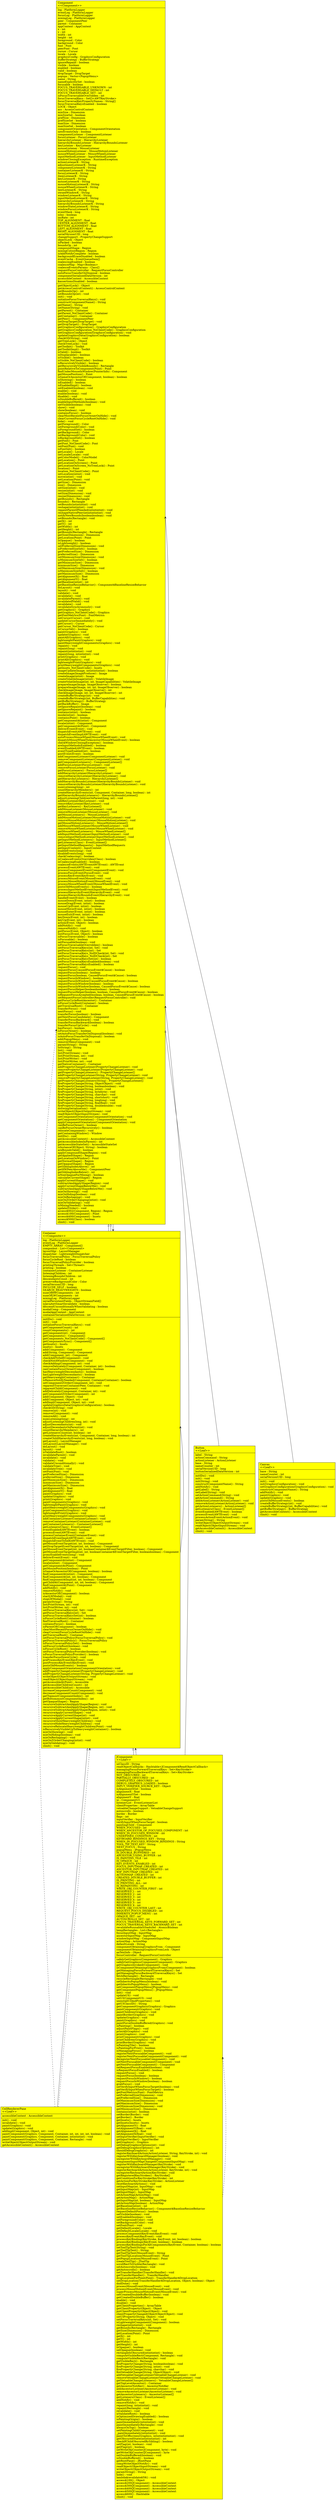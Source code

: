 digraph G {

fontname = "Bitstream Vera Sans"
fontsize = 8
rankdir=BT

node [shape = "record" color = "#000000" fillcolor = "#ffff00" style="filled"]
ClassTContainer [label = "{Container\l\<\<Composite\>\>\l|log : PlatformLogger\leventLog : PlatformLogger\lEMPTY_ARRAY : Component[]\lcomponent : List\<Component\>\llayoutMgr : LayoutManager\ldispatcher : LightweightDispatcher\lfocusTraversalPolicy : FocusTraversalPolicy\lfocusCycleRoot : boolean\lfocusTraversalPolicyProvider : boolean\lprintingThreads : Set\<Thread\>\lprinting : boolean\lcontainerListener : ContainerListener\llisteningChildren : int\llisteningBoundsChildren : int\ldescendantsCount : int\lpreserveBackgroundColor : Color\lserialVersionUID : long\lINCLUDE_SELF : boolean\lSEARCH_HEAVYWEIGHTS : boolean\lnumOfHWComponents : int\lnumOfLWComponents : int\lmixingLog : PlatformLogger\lserialPersistentFields : ObjectStreamField[]\lisJavaAwtSmartInvalidate : boolean\ldescendUnconditionallyWhenValidating : boolean\lmodalComp : Component\lmodalAppContext : AppContext\lcontainerSerializedDataVersion : int\l|initIDs() : void\linit() : void\linitializeFocusTraversalKeys() : void\lgetComponentCount() : int\lcountComponents() : int\lgetComponent(int) : Component\lgetComponents() : Component[]\lgetComponents_NoClientCode() : Component[]\lgetComponentsSync() : Component[]\lgetInsets() : Insets\linsets() : Insets\ladd(Component) : Component\ladd(String, Component) : Component\ladd(Component, int) : Component\lcheckAddToSelf(Component) : void\lcheckNotAWindow(Component) : void\lcheckAdding(Component, int) : void\lremoveDelicately(Component, Container, int) : boolean\lcanContainFocusOwner(Component) : boolean\lhasHeavyweightDescendants() : boolean\lhasLightweightDescendants() : boolean\lgetHeavyweightContainer() : Container\lisRemoveNotifyNeeded(Component, ContainerContainer) : boolean\lsetComponentZOrder(Component, int) : void\lreparentTraverse(ContainerPeer, Container) : void\lreparentChild(Component) : void\laddDelicately(Component, Container, int) : void\lgetComponentZOrder(Component) : int\ladd(Component, Object) : void\ladd(Component, Object, int) : void\laddImpl(Component, Object, int) : void\lupdateGraphicsData(GraphicsConfiguration) : boolean\lcheckGD(String) : void\lremove(int) : void\lremove(Component) : void\lremoveAll() : void\lnumListening(long) : int\ladjustListeningChildren(long, int) : void\ladjustDescendants(int) : void\ladjustDecendantsOnParent(int) : void\lcountHierarchyMembers() : int\lgetListenersCount(int, boolean) : int\lcreateHierarchyEvents(int, Component, Container, long, boolean) : int\lcreateChildHierarchyEvents(int, long, boolean) : void\lgetLayout() : LayoutManager\lsetLayout(LayoutManager) : void\ldoLayout() : void\llayout() : void\lisValidateRoot() : boolean\linvalidateParent() : void\linvalidate() : void\lvalidate() : void\lvalidateUnconditionally() : void\lvalidateTree() : void\linvalidateTree() : void\lsetFont(Font) : void\lgetPreferredSize() : Dimension\lpreferredSize() : Dimension\lgetMinimumSize() : Dimension\lminimumSize() : Dimension\lgetMaximumSize() : Dimension\lgetAlignmentX() : float\lgetAlignmentY() : float\lpaint(Graphics) : void\lupdate(Graphics) : void\lprint(Graphics) : void\lpaintComponents(Graphics) : void\llightweightPaint(Graphics) : void\lpaintHeavyweightComponents(Graphics) : void\lprintComponents(Graphics) : void\llightweightPrint(Graphics) : void\lprintHeavyweightComponents(Graphics) : void\laddContainerListener(ContainerListener) : void\lremoveContainerListener(ContainerListener) : void\lgetContainerListeners() : ContainerListener[]\lgetListeners(Class) : EventListener[]\leventEnabled(AWTEvent) : boolean\lprocessEvent(AWTEvent) : void\lprocessContainerEvent(ContainerEvent) : void\ldispatchEventImpl(AWTEvent) : void\ldispatchEventToSelf(AWTEvent) : void\lgetMouseEventTarget(int, int, boolean) : Component\lgetDropTargetEventTarget(int, int, boolean) : Component\lgetMouseEventTarget(int, int, booleanContainer$EventTargetFilter, boolean) : Component\lgetMouseEventTargetImpl(int, int, booleanContainer$EventTargetFilter, booleanboolean) : Component\lproxyEnableEvents(long) : void\ldeliverEvent(Event) : void\lgetComponentAt(intint) : Component\llocate(intint) : Component\lgetComponentAt(Point) : Component\lgetMousePosition(boolean) : Point\lisSameOrAncestorOf(Component, boolean) : boolean\lfindComponentAt(intint) : Component\lfindComponentAt(int, int, boolean) : Component\lfindComponentAtImpl(int, int, boolean) : Component\lgetChildAt(Component, int, int, boolean) : Component\lfindComponentAt(Point) : Component\laddNotify() : void\lremoveNotify() : void\lisAncestorOf(Component) : boolean\lstartLWModal() : void\lstopLWModal() : void\lparamString() : String\llist(PrintStream, int) : void\llist(PrintWriter, int) : void\lsetFocusTraversalKeys(int, Set) : void\lgetFocusTraversalKeys(int) : Set\lareFocusTraversalKeysSet(int) : boolean\lisFocusCycleRoot(Container) : boolean\lfindTraversalRoot() : Container\lcontainsFocus() : boolean\lisParentOf(Component) : boolean\lclearMostRecentFocusOwnerOnHide() : void\lclearCurrentFocusCycleRootOnHide() : void\lgetTraversalRoot() : Container\lsetFocusTraversalPolicy(FocusTraversalPolicy) : void\lgetFocusTraversalPolicy() : FocusTraversalPolicy\lisFocusTraversalPolicySet() : boolean\lsetFocusCycleRoot(boolean) : void\lisFocusCycleRoot() : boolean\lsetFocusTraversalPolicyProvider(boolean) : void\lisFocusTraversalPolicyProvider() : boolean\ltransferFocusDownCycle() : void\lpreProcessKeyEvent(KeyEvent) : void\lpostProcessKeyEvent(KeyEvent) : void\lpostsOldMouseEvents() : boolean\lapplyComponentOrientation(ComponentOrientation) : void\laddPropertyChangeListener(PropertyChangeListener) : void\laddPropertyChangeListener(String, PropertyChangeListener) : void\lwriteObject(ObjectOutputStream) : void\lreadObject(ObjectInputStream) : void\lgetAccessibleAt(Point) : Accessible\lgetAccessibleChildrenCount() : int\lgetAccessibleChild(int) : Accessible\lincreaseComponentCount(Component) : void\ldecreaseComponentCount(Component) : void\lgetTopmostComponentIndex() : int\lgetBottommostComponentIndex() : int\lgetOpaqueShape() : Region\lrecursiveSubtractAndApplyShape(Region) : void\lrecursiveSubtractAndApplyShape(Region, int) : void\lrecursiveSubtractAndApplyShape(Region, intint) : void\lrecursiveApplyCurrentShape() : void\lrecursiveApplyCurrentShape(int) : void\lrecursiveApplyCurrentShape(intint) : void\lrecursiveShowHeavyweightChildren() : void\lrecursiveHideHeavyweightChildren() : void\lrecursiveRelocateHeavyweightChildren(Point) : void\lisRecursivelyVisibleUpToHeavyweightContainer() : boolean\lmixOnShowing() : void\lmixOnHiding(boolean) : void\lmixOnReshaping() : void\lmixOnZOrderChanging(intint) : void\lmixOnValidating() : void\lclinit() : void\l}"]
node [shape = "record" color = "#000000" fillcolor = "#ffff00" style="filled"]
ClassTComponent [label = "{Component\l\<\<Component\>\>\l|log : PlatformLogger\leventLog : PlatformLogger\lfocusLog : PlatformLogger\lmixingLog : PlatformLogger\lpeer : ComponentPeer\lparent : Container\lappContext : AppContext\lx : int\ly : int\lwidth : int\lheight : int\lforeground : Color\lbackground : Color\lfont : Font\lpeerFont : Font\lcursor : Cursor\llocale : Locale\lgraphicsConfig : GraphicsConfiguration\lbufferStrategy : BufferStrategy\lignoreRepaint : boolean\lvisible : boolean\lenabled : boolean\lvalid : boolean\ldropTarget : DropTarget\lpopups : Vector\<PopupMenu\>\lname : String\lnameExplicitlySet : boolean\lfocusable : boolean\lFOCUS_TRAVERSABLE_UNKNOWN : int\lFOCUS_TRAVERSABLE_DEFAULT : int\lFOCUS_TRAVERSABLE_SET : int\lisFocusTraversableOverridden : int\lfocusTraversalKeys : Set[]\<AWTKeyStroke\>\lfocusTraversalKeyPropertyNames : String[]\lfocusTraversalKeysEnabled : boolean\lLOCK : Object\lacc : AccessControlContext\lminSize : Dimension\lminSizeSet : boolean\lprefSize : Dimension\lprefSizeSet : boolean\lmaxSize : Dimension\lmaxSizeSet : boolean\lcomponentOrientation : ComponentOrientation\lnewEventsOnly : boolean\lcomponentListener : ComponentListener\lfocusListener : FocusListener\lhierarchyListener : HierarchyListener\lhierarchyBoundsListener : HierarchyBoundsListener\lkeyListener : KeyListener\lmouseListener : MouseListener\lmouseMotionListener : MouseMotionListener\lmouseWheelListener : MouseWheelListener\linputMethodListener : InputMethodListener\lwindowClosingException : RuntimeException\lactionListenerK : String\ladjustmentListenerK : String\lcomponentListenerK : String\lcontainerListenerK : String\lfocusListenerK : String\litemListenerK : String\lkeyListenerK : String\lmouseListenerK : String\lmouseMotionListenerK : String\lmouseWheelListenerK : String\ltextListenerK : String\lownedWindowK : String\lwindowListenerK : String\linputMethodListenerK : String\lhierarchyListenerK : String\lhierarchyBoundsListenerK : String\lwindowStateListenerK : String\lwindowFocusListenerK : String\leventMask : long\lisInc : boolean\lincRate : int\lTOP_ALIGNMENT : float\lCENTER_ALIGNMENT : float\lBOTTOM_ALIGNMENT : float\lLEFT_ALIGNMENT : float\lRIGHT_ALIGNMENT : float\lserialVersionUID : long\lchangeSupport : PropertyChangeSupport\lobjectLock : Object\lisPacked : boolean\lboundsOp : int\lcompoundShape : Region\lmixingCutoutRegion : Region\lisAddNotifyComplete : boolean\lbackgroundEraseDisabled : boolean\leventCache : EventQueueItem[]\lcoalescingEnabled : boolean\lcoalesceMap : Map\<Boolean\>\lcoalesceEventsParams : Class[]\lrequestFocusController : RequestFocusController\lautoFocusTransferOnDisposal : boolean\lcomponentSerializedDataVersion : int\laccessibleContext : AccessibleContext\l$assertionsDisabled : boolean\l|getObjectLock() : Object\lgetAccessControlContext() : AccessControlContext\lgetBoundsOp() : int\lsetBoundsOp(int) : void\linit() : void\linitializeFocusTraversalKeys() : void\lconstructComponentName() : String\lgetName() : String\lsetName(String) : void\lgetParent() : Container\lgetParent_NoClientCode() : Container\lgetContainer() : Container\lgetPeer() : ComponentPeer\lsetDropTarget(DropTarget) : void\lgetDropTarget() : DropTarget\lgetGraphicsConfiguration() : GraphicsConfiguration\lgetGraphicsConfiguration_NoClientCode() : GraphicsConfiguration\lsetGraphicsConfiguration(GraphicsConfiguration) : void\lupdateGraphicsData(GraphicsConfiguration) : boolean\lcheckGD(String) : void\lgetTreeLock() : Object\lcheckTreeLock() : void\lgetToolkit() : Toolkit\lgetToolkitImpl() : Toolkit\lisValid() : boolean\lisDisplayable() : boolean\lisVisible() : boolean\lisVisible_NoClientCode() : boolean\lisRecursivelyVisible() : boolean\lgetRecursivelyVisibleBounds() : Rectangle\lpointRelativeToComponent(Point) : Point\lfindUnderMouseInWindow(PointerInfo) : Component\lgetMousePosition() : Point\lisSameOrAncestorOf(Component, boolean) : boolean\lisShowing() : boolean\lisEnabled() : boolean\lisEnabledImpl() : boolean\lsetEnabled(boolean) : void\lenable() : void\lenable(boolean) : void\ldisable() : void\lisDoubleBuffered() : boolean\lenableInputMethods(boolean) : void\lsetVisible(boolean) : void\lshow() : void\lshow(boolean) : void\lcontainsFocus() : boolean\lclearMostRecentFocusOwnerOnHide() : void\lclearCurrentFocusCycleRootOnHide() : void\lhide() : void\lgetForeground() : Color\lsetForeground(Color) : void\lisForegroundSet() : boolean\lgetBackground() : Color\lsetBackground(Color) : void\lisBackgroundSet() : boolean\lgetFont() : Font\lgetFont_NoClientCode() : Font\lsetFont(Font) : void\lisFontSet() : boolean\lgetLocale() : Locale\lsetLocale(Locale) : void\lgetColorModel() : ColorModel\lgetLocation() : Point\lgetLocationOnScreen() : Point\lgetLocationOnScreen_NoTreeLock() : Point\llocation() : Point\llocation_NoClientCode() : Point\lsetLocation(intint) : void\lmove(intint) : void\lsetLocation(Point) : void\lgetSize() : Dimension\lsize() : Dimension\lsetSize(intint) : void\lresize(intint) : void\lsetSize(Dimension) : void\lresize(Dimension) : void\lgetBounds() : Rectangle\lbounds() : Rectangle\lsetBounds(intintintint) : void\lreshape(intintintint) : void\lrepaintParentIfNeeded(intintintint) : void\lreshapeNativePeer(intintintintint) : void\lnotifyNewBounds(booleanboolean) : void\lsetBounds(Rectangle) : void\lgetX() : int\lgetY() : int\lgetWidth() : int\lgetHeight() : int\lgetBounds(Rectangle) : Rectangle\lgetSize(Dimension) : Dimension\lgetLocation(Point) : Point\lisOpaque() : boolean\lisLightweight() : boolean\lsetPreferredSize(Dimension) : void\lisPreferredSizeSet() : boolean\lgetPreferredSize() : Dimension\lpreferredSize() : Dimension\lsetMinimumSize(Dimension) : void\lisMinimumSizeSet() : boolean\lgetMinimumSize() : Dimension\lminimumSize() : Dimension\lsetMaximumSize(Dimension) : void\lisMaximumSizeSet() : boolean\lgetMaximumSize() : Dimension\lgetAlignmentX() : float\lgetAlignmentY() : float\lgetBaseline(intint) : int\lgetBaselineResizeBehavior() : Component$BaselineResizeBehavior\ldoLayout() : void\llayout() : void\lvalidate() : void\linvalidate() : void\linvalidateParent() : void\linvalidateIfValid() : void\lrevalidate() : void\lrevalidateSynchronously() : void\lgetGraphics() : Graphics\lgetGraphics_NoClientCode() : Graphics\lgetFontMetrics(Font) : FontMetrics\lsetCursor(Cursor) : void\lupdateCursorImmediately() : void\lgetCursor() : Cursor\lgetCursor_NoClientCode() : Cursor\lisCursorSet() : boolean\lpaint(Graphics) : void\lupdate(Graphics) : void\lpaintAll(Graphics) : void\llightweightPaint(Graphics) : void\lpaintHeavyweightComponents(Graphics) : void\lrepaint() : void\lrepaint(long) : void\lrepaint(intintintint) : void\lrepaint(long, intintintint) : void\lprint(Graphics) : void\lprintAll(Graphics) : void\llightweightPrint(Graphics) : void\lprintHeavyweightComponents(Graphics) : void\lgetInsets_NoClientCode() : Insets\limageUpdate(Image, intintintintint) : boolean\lcreateImage(ImageProducer) : Image\lcreateImage(intint) : Image\lcreateVolatileImage(intint) : VolatileImage\lcreateVolatileImage(int, int, ImageCapabilities) : VolatileImage\lprepareImage(Image, ImageObserver) : boolean\lprepareImage(Image, int, int, ImageObserver) : boolean\lcheckImage(Image, ImageObserver) : int\lcheckImage(Image, int, int, ImageObserver) : int\lcreateBufferStrategy(int) : void\lcreateBufferStrategy(int, BufferCapabilities) : void\lgetBufferStrategy() : BufferStrategy\lgetBackBuffer() : Image\lsetIgnoreRepaint(boolean) : void\lgetIgnoreRepaint() : boolean\lcontains(intint) : boolean\linside(intint) : boolean\lcontains(Point) : boolean\lgetComponentAt(intint) : Component\llocate(intint) : Component\lgetComponentAt(Point) : Component\ldeliverEvent(Event) : void\ldispatchEvent(AWTEvent) : void\ldispatchEventImpl(AWTEvent) : void\lautoProcessMouseWheel(MouseWheelEvent) : void\ldispatchMouseWheelToAncestor(MouseWheelEvent) : boolean\lcheckWindowClosingException() : boolean\lareInputMethodsEnabled() : boolean\leventEnabled(AWTEvent) : boolean\leventTypeEnabled(int) : boolean\lpostEvent(Event) : boolean\laddComponentListener(ComponentListener) : void\lremoveComponentListener(ComponentListener) : void\lgetComponentListeners() : ComponentListener[]\laddFocusListener(FocusListener) : void\lremoveFocusListener(FocusListener) : void\lgetFocusListeners() : FocusListener[]\laddHierarchyListener(HierarchyListener) : void\lremoveHierarchyListener(HierarchyListener) : void\lgetHierarchyListeners() : HierarchyListener[]\laddHierarchyBoundsListener(HierarchyBoundsListener) : void\lremoveHierarchyBoundsListener(HierarchyBoundsListener) : void\lnumListening(long) : int\lcountHierarchyMembers() : int\lcreateHierarchyEvents(int, Component, Container, long, boolean) : int\lgetHierarchyBoundsListeners() : HierarchyBoundsListener[]\ladjustListeningChildrenOnParent(long, int) : void\laddKeyListener(KeyListener) : void\lremoveKeyListener(KeyListener) : void\lgetKeyListeners() : KeyListener[]\laddMouseListener(MouseListener) : void\lremoveMouseListener(MouseListener) : void\lgetMouseListeners() : MouseListener[]\laddMouseMotionListener(MouseMotionListener) : void\lremoveMouseMotionListener(MouseMotionListener) : void\lgetMouseMotionListeners() : MouseMotionListener[]\laddMouseWheelListener(MouseWheelListener) : void\lremoveMouseWheelListener(MouseWheelListener) : void\lgetMouseWheelListeners() : MouseWheelListener[]\laddInputMethodListener(InputMethodListener) : void\lremoveInputMethodListener(InputMethodListener) : void\lgetInputMethodListeners() : InputMethodListener[]\lgetListeners(Class) : EventListener[]\lgetInputMethodRequests() : InputMethodRequests\lgetInputContext() : InputContext\lenableEvents(long) : void\ldisableEvents(long) : void\lcheckCoalescing() : boolean\lisCoalesceEventsOverriden(Class) : boolean\lisCoalescingEnabled() : boolean\lcoalesceEvents(AWTEventAWTEvent) : AWTEvent\lprocessEvent(AWTEvent) : void\lprocessComponentEvent(ComponentEvent) : void\lprocessFocusEvent(FocusEvent) : void\lprocessKeyEvent(KeyEvent) : void\lprocessMouseEvent(MouseEvent) : void\lprocessMouseMotionEvent(MouseEvent) : void\lprocessMouseWheelEvent(MouseWheelEvent) : void\lpostsOldMouseEvents() : boolean\lprocessInputMethodEvent(InputMethodEvent) : void\lprocessHierarchyEvent(HierarchyEvent) : void\lprocessHierarchyBoundsEvent(HierarchyEvent) : void\lhandleEvent(Event) : boolean\lmouseDown(Event, intint) : boolean\lmouseDrag(Event, intint) : boolean\lmouseUp(Event, intint) : boolean\lmouseMove(Event, intint) : boolean\lmouseEnter(Event, intint) : boolean\lmouseExit(Event, intint) : boolean\lkeyDown(Event, int) : boolean\lkeyUp(Event, int) : boolean\laction(Event, Object) : boolean\laddNotify() : void\lremoveNotify() : void\lgotFocus(Event, Object) : boolean\llostFocus(Event, Object) : boolean\lisFocusTraversable() : boolean\lisFocusable() : boolean\lsetFocusable(boolean) : void\lisFocusTraversableOverridden() : boolean\lsetFocusTraversalKeys(int, Set) : void\lgetFocusTraversalKeys(int) : Set\lsetFocusTraversalKeys_NoIDCheck(int, Set) : void\lgetFocusTraversalKeys_NoIDCheck(int) : Set\lareFocusTraversalKeysSet(int) : boolean\lsetFocusTraversalKeysEnabled(boolean) : void\lgetFocusTraversalKeysEnabled() : boolean\lrequestFocus() : void\lrequestFocus(CausedFocusEvent$Cause) : boolean\lrequestFocus(boolean) : boolean\lrequestFocus(boolean, CausedFocusEvent$Cause) : boolean\lrequestFocusInWindow() : boolean\lrequestFocusInWindow(CausedFocusEvent$Cause) : boolean\lrequestFocusInWindow(boolean) : boolean\lrequestFocusInWindow(boolean, CausedFocusEvent$Cause) : boolean\lrequestFocusHelper(booleanboolean) : boolean\lrequestFocusHelper(boolean, boolean, CausedFocusEvent$Cause) : boolean\lisRequestFocusAccepted(boolean, boolean, CausedFocusEvent$Cause) : boolean\lsetRequestFocusController(RequestFocusController) : void\lgetFocusCycleRootAncestor() : Container\lisFocusCycleRoot(Container) : boolean\lgetTraversalRoot() : Container\ltransferFocus() : void\lnextFocus() : void\ltransferFocus(boolean) : boolean\lgetNextFocusCandidate() : Component\ltransferFocusBackward() : void\ltransferFocusBackward(boolean) : boolean\ltransferFocusUpCycle() : void\lhasFocus() : boolean\lisFocusOwner() : boolean\lsetAutoFocusTransferOnDisposal(boolean) : void\lisAutoFocusTransferOnDisposal() : boolean\ladd(PopupMenu) : void\lremove(MenuComponent) : void\lparamString() : String\ltoString() : String\llist() : void\llist(PrintStream) : void\llist(PrintStream, int) : void\llist(PrintWriter) : void\llist(PrintWriter, int) : void\lgetNativeContainer() : Container\laddPropertyChangeListener(PropertyChangeListener) : void\lremovePropertyChangeListener(PropertyChangeListener) : void\lgetPropertyChangeListeners() : PropertyChangeListener[]\laddPropertyChangeListener(String, PropertyChangeListener) : void\lremovePropertyChangeListener(String, PropertyChangeListener) : void\lgetPropertyChangeListeners(String) : PropertyChangeListener[]\lfirePropertyChange(String, ObjectObject) : void\lfirePropertyChange(String, booleanboolean) : void\lfirePropertyChange(String, intint) : void\lfirePropertyChange(String, bytebyte) : void\lfirePropertyChange(String, charchar) : void\lfirePropertyChange(String, shortshort) : void\lfirePropertyChange(String, longlong) : void\lfirePropertyChange(String, floatfloat) : void\lfirePropertyChange(String, doubledouble) : void\ldoSwingSerialization() : void\lwriteObject(ObjectOutputStream) : void\lreadObject(ObjectInputStream) : void\lsetComponentOrientation(ComponentOrientation) : void\lgetComponentOrientation() : ComponentOrientation\lapplyComponentOrientation(ComponentOrientation) : void\lcanBeFocusOwner() : boolean\lcanBeFocusOwnerRecursively() : boolean\lrelocateComponent() : void\lgetContainingWindow() : Window\linitIDs() : void\lgetAccessibleContext() : AccessibleContext\lgetAccessibleIndexInParent() : int\lgetAccessibleStateSet() : AccessibleStateSet\lisInstanceOf(Object, String) : boolean\lareBoundsValid() : boolean\lapplyCompoundShape(Region) : void\lgetAppliedShape() : Region\lgetLocationOnWindow() : Point\lgetNormalShape() : Region\lgetOpaqueShape() : Region\lgetSiblingIndexAbove() : int\lgetHWPeerAboveMe() : ComponentPeer\lgetSiblingIndexBelow() : int\lisNonOpaqueForMixing() : boolean\lcalculateCurrentShape() : Region\lapplyCurrentShape() : void\lsubtractAndApplyShape(Region) : void\lapplyCurrentShapeBelowMe() : void\lsubtractAndApplyShapeBelowMe() : void\lmixOnShowing() : void\lmixOnHiding(boolean) : void\lmixOnReshaping() : void\lmixOnZOrderChanging(intint) : void\lmixOnValidating() : void\lisMixingNeeded() : boolean\lupdateZOrder() : void\laccess$002(Component, Region) : Region\laccess$100(Component) : Point\laccess$400(Component) : Insets\laccess$500(Class) : boolean\lclinit() : void\l}"]
node [shape = "record" color = "#000000" fillcolor = "#ffff00" style="filled"]
ClassTCellRendererPane [label = "{CellRendererPane\l\<\<Leaf\>\>\l|accessibleContext : AccessibleContext\l|init() : void\linvalidate() : void\lpaint(Graphics) : void\lupdate(Graphics) : void\laddImpl(Component, Object, int) : void\lpaintComponent(Graphics, Component, Container, int, int, int, int, boolean) : void\lpaintComponent(Graphics, Component, Container, intintintint) : void\lpaintComponent(Graphics, Component, Container, Rectangle) : void\lwriteObject(ObjectOutputStream) : void\lgetAccessibleContext() : AccessibleContext\l}"]
node [shape = "record" color = "#000000" fillcolor = "#ffff00" style="filled"]
ClassTJComponent [label = "{JComponent\l\<\<Leaf\>\>\l|uiClassID : String\lreadObjectCallbacks : Hashtable\<JComponent$ReadObjectCallback\>\lmanagingFocusForwardTraversalKeys : Set\<KeyStroke\>\lmanagingFocusBackwardTraversalKeys : Set\<KeyStroke\>\lNOT_OBSCURED : int\lPARTIALLY_OBSCURED : int\lCOMPLETELY_OBSCURED : int\lDEBUG_GRAPHICS_LOADED : boolean\lINPUT_VERIFIER_SOURCE_KEY : Object\lisAlignmentXSet : boolean\lalignmentX : float\lisAlignmentYSet : boolean\lalignmentY : float\lui : ComponentUI\llistenerList : EventListenerList\lclientProperties : ArrayTable\lvetoableChangeSupport : VetoableChangeSupport\lautoscrolls : boolean\lborder : Border\lflags : int\linputVerifier : InputVerifier\lverifyInputWhenFocusTarget : boolean\lpaintingChild : Component\lWHEN_FOCUSED : int\lWHEN_ANCESTOR_OF_FOCUSED_COMPONENT : int\lWHEN_IN_FOCUSED_WINDOW : int\lUNDEFINED_CONDITION : int\lKEYBOARD_BINDINGS_KEY : String\lWHEN_IN_FOCUSED_WINDOW_BINDINGS : String\lTOOL_TIP_TEXT_KEY : String\lNEXT_FOCUS : String\lpopupMenu : JPopupMenu\lIS_DOUBLE_BUFFERED : int\lANCESTOR_USING_BUFFER : int\lIS_PAINTING_TILE : int\lIS_OPAQUE : int\lKEY_EVENTS_ENABLED : int\lFOCUS_INPUTMAP_CREATED : int\lANCESTOR_INPUTMAP_CREATED : int\lWIF_INPUTMAP_CREATED : int\lACTIONMAP_CREATED : int\lCREATED_DOUBLE_BUFFER : int\lIS_PRINTING : int\lIS_PRINTING_ALL : int\lIS_REPAINTING : int\lWRITE_OBJ_COUNTER_FIRST : int\lRESERVED_1 : int\lRESERVED_2 : int\lRESERVED_3 : int\lRESERVED_4 : int\lRESERVED_5 : int\lRESERVED_6 : int\lWRITE_OBJ_COUNTER_LAST : int\lREQUEST_FOCUS_DISABLED : int\lINHERITS_POPUP_MENU : int\lOPAQUE_SET : int\lAUTOSCROLLS_SET : int\lFOCUS_TRAVERSAL_KEYS_FORWARD_SET : int\lFOCUS_TRAVERSAL_KEYS_BACKWARD_SET : int\lrevalidateRunnableScheduled : AtomicBoolean\ltempRectangles : List\<Rectangle\>\lfocusInputMap : InputMap\lancestorInputMap : InputMap\lwindowInputMap : ComponentInputMap\lactionMap : ActionMap\ldefaultLocale : String\lcomponentObtainingGraphicsFrom : Component\lcomponentObtainingGraphicsFromLock : Object\laaTextInfo : Object\lfocusController : RequestFocusController\l|safelyGetGraphics(Component) : Graphics\lsafelyGetGraphics(ComponentComponent) : Graphics\lgetGraphicsInvoked(Component) : void\lisComponentObtainingGraphicsFrom(Component) : boolean\lgetManagingFocusForwardTraversalKeys() : Set\lgetManagingFocusBackwardTraversalKeys() : Set\lfetchRectangle() : Rectangle\lrecycleRectangle(Rectangle) : void\lsetInheritsPopupMenu(boolean) : void\lgetInheritsPopupMenu() : boolean\lsetComponentPopupMenu(JPopupMenu) : void\lgetComponentPopupMenu() : JPopupMenu\linit() : void\lupdateUI() : void\lsetUI(ComponentUI) : void\luninstallUIAndProperties() : void\lgetUIClassID() : String\lgetComponentGraphics(Graphics) : Graphics\lpaintComponent(Graphics) : void\lpaintChildren(Graphics) : void\lpaintBorder(Graphics) : void\lupdate(Graphics) : void\lpaint(Graphics) : void\lpaintForceDoubleBuffered(Graphics) : void\lisPainting() : boolean\ladjustPaintFlags() : void\lprintAll(Graphics) : void\lprint(Graphics) : void\lprintComponent(Graphics) : void\lprintChildren(Graphics) : void\lprintBorder(Graphics) : void\lisPaintingTile() : boolean\lisPaintingForPrint() : boolean\lisManagingFocus() : boolean\lregisterNextFocusableComponent() : void\lregisterNextFocusableComponent(Component) : void\lderegisterNextFocusableComponent() : void\lsetNextFocusableComponent(Component) : void\lgetNextFocusableComponent() : Component\lsetRequestFocusEnabled(boolean) : void\lisRequestFocusEnabled() : boolean\lrequestFocus() : void\lrequestFocus(boolean) : boolean\lrequestFocusInWindow() : boolean\lrequestFocusInWindow(boolean) : boolean\lgrabFocus() : void\lsetVerifyInputWhenFocusTarget(boolean) : void\lgetVerifyInputWhenFocusTarget() : boolean\lgetFontMetrics(Font) : FontMetrics\lsetPreferredSize(Dimension) : void\lgetPreferredSize() : Dimension\lsetMaximumSize(Dimension) : void\lgetMaximumSize() : Dimension\lsetMinimumSize(Dimension) : void\lgetMinimumSize() : Dimension\lcontains(intint) : boolean\lsetBorder(Border) : void\lgetBorder() : Border\lgetInsets() : Insets\lgetInsets(Insets) : Insets\lgetAlignmentY() : float\lsetAlignmentY(float) : void\lgetAlignmentX() : float\lsetAlignmentX(float) : void\lsetInputVerifier(InputVerifier) : void\lgetInputVerifier() : InputVerifier\lgetGraphics() : Graphics\lsetDebugGraphicsOptions(int) : void\lgetDebugGraphicsOptions() : int\lshouldDebugGraphics() : int\lregisterKeyboardAction(ActionListener, String, KeyStroke, int) : void\lregisterWithKeyboardManager(boolean) : void\lunregisterWithKeyboardManager() : void\lcomponentInputMapChanged(ComponentInputMap) : void\lregisterWithKeyboardManager(KeyStroke) : void\lunregisterWithKeyboardManager(KeyStroke) : void\lregisterKeyboardAction(ActionListener, KeyStroke, int) : void\lunregisterKeyboardAction(KeyStroke) : void\lgetRegisteredKeyStrokes() : KeyStroke[]\lgetConditionForKeyStroke(KeyStroke) : int\lgetActionForKeyStroke(KeyStroke) : ActionListener\lresetKeyboardActions() : void\lsetInputMap(int, InputMap) : void\lgetInputMap(int) : InputMap\lgetInputMap() : InputMap\lsetActionMap(ActionMap) : void\lgetActionMap() : ActionMap\lgetInputMap(int, boolean) : InputMap\lgetActionMap(boolean) : ActionMap\lgetBaseline(intint) : int\lgetBaselineResizeBehavior() : Component$BaselineResizeBehavior\lrequestDefaultFocus() : boolean\lsetVisible(boolean) : void\lsetEnabled(boolean) : void\lsetForeground(Color) : void\lsetBackground(Color) : void\lsetFont(Font) : void\lgetDefaultLocale() : Locale\lsetDefaultLocale(Locale) : void\lprocessComponentKeyEvent(KeyEvent) : void\lprocessKeyEvent(KeyEvent) : void\lprocessKeyBinding(KeyStroke, KeyEvent, int, boolean) : boolean\lprocessKeyBindings(KeyEvent, boolean) : boolean\lprocessKeyBindingsForAllComponents(KeyEvent, Container, boolean) : boolean\lsetToolTipText(String) : void\lgetToolTipText() : String\lgetToolTipText(MouseEvent) : String\lgetToolTipLocation(MouseEvent) : Point\lgetPopupLocation(MouseEvent) : Point\lcreateToolTip() : JToolTip\lscrollRectToVisible(Rectangle) : void\lsetAutoscrolls(boolean) : void\lgetAutoscrolls() : boolean\lsetTransferHandler(TransferHandler) : void\lgetTransferHandler() : TransferHandler\ldropLocationForPoint(Point) : TransferHandler$DropLocation\lsetDropLocation(TransferHandler$DropLocation, Object, boolean) : Object\ldndDone() : void\lprocessMouseEvent(MouseEvent) : void\lprocessMouseMotionEvent(MouseEvent) : void\lsuperProcessMouseMotionEvent(MouseEvent) : void\lsetCreatedDoubleBuffer(boolean) : void\lgetCreatedDoubleBuffer() : boolean\lenable() : void\ldisable() : void\lgetClientProperties() : ArrayTable\lgetClientProperty(Object) : Object\lputClientProperty(ObjectObject) : void\lclientPropertyChanged(ObjectObjectObject) : void\lsetUIProperty(String, Object) : void\lsetFocusTraversalKeys(int, Set) : void\lisLightweightComponent(Component) : boolean\lreshape(intintintint) : void\lgetBounds(Rectangle) : Rectangle\lgetSize(Dimension) : Dimension\lgetLocation(Point) : Point\lgetX() : int\lgetY() : int\lgetWidth() : int\lgetHeight() : int\lisOpaque() : boolean\lsetOpaque(boolean) : void\lrectangleIsObscured(intintintint) : boolean\lcomputeVisibleRect(Component, Rectangle) : void\lcomputeVisibleRect(Rectangle) : void\lgetVisibleRect() : Rectangle\lfirePropertyChange(String, booleanboolean) : void\lfirePropertyChange(String, intint) : void\lfirePropertyChange(String, charchar) : void\lfireVetoableChange(String, ObjectObject) : void\laddVetoableChangeListener(VetoableChangeListener) : void\lremoveVetoableChangeListener(VetoableChangeListener) : void\lgetVetoableChangeListeners() : VetoableChangeListener[]\lgetTopLevelAncestor() : Container\lgetAncestorNotifier() : AncestorNotifier\laddAncestorListener(AncestorListener) : void\lremoveAncestorListener(AncestorListener) : void\lgetAncestorListeners() : AncestorListener[]\lgetListeners(Class) : EventListener[]\laddNotify() : void\lremoveNotify() : void\lrepaint(long, intintintint) : void\lrepaint(Rectangle) : void\lrevalidate() : void\lisValidateRoot() : boolean\lisOptimizedDrawingEnabled() : boolean\lisPaintingOrigin() : boolean\lpaintImmediately(intintintint) : void\lpaintImmediately(Rectangle) : void\lalwaysOnTop() : boolean\lsetPaintingChild(Component) : void\l_paintImmediately(intintintint) : void\lpaintToOffscreen(Graphics, intintintintintint) : void\lgetObscuredState(intintintintint) : int\lcheckIfChildObscuredBySibling() : boolean\lsetFlag(int, boolean) : void\lgetFlag(int) : boolean\lsetWriteObjCounter(JComponent, byte) : void\lgetWriteObjCounter(JComponent) : byte\lsetDoubleBuffered(boolean) : void\lisDoubleBuffered() : boolean\lgetRootPane() : JRootPane\lcompWriteObjectNotify() : void\lreadObject(ObjectInputStream) : void\lwriteObject(ObjectOutputStream) : void\lparamString() : String\lhide() : void\llambda$revalidate$59() : void\laccess$100() : Object\laccess$200(JComponent) : AccessibleContext\laccess$300(JComponent) : AccessibleContext\laccess$400(JComponent) : AccessibleContext\laccess$500(JComponent) : AccessibleContext\laccess$600() : Hashtable\lclinit() : void\l}"]
node [shape = "record" color = "#000000" fillcolor = "#ffff00" style="filled"]
ClassTButton [label = "{Button\l\<\<Leaf\>\>\l|label : String\lactionCommand : String\lactionListener : ActionListener\lbase : String\lnameCounter : int\lserialVersionUID : long\lbuttonSerializedDataVersion : int\l|initIDs() : void\linit() : void\linit(String) : void\lconstructComponentName() : String\laddNotify() : void\lgetLabel() : String\lsetLabel(String) : void\lsetActionCommand(String) : void\lgetActionCommand() : String\laddActionListener(ActionListener) : void\lremoveActionListener(ActionListener) : void\lgetActionListeners() : ActionListener[]\lgetListeners(Class) : EventListener[]\leventEnabled(AWTEvent) : boolean\lprocessEvent(AWTEvent) : void\lprocessActionEvent(ActionEvent) : void\lparamString() : String\lwriteObject(ObjectOutputStream) : void\lreadObject(ObjectInputStream) : void\lgetAccessibleContext() : AccessibleContext\lclinit() : void\l}"]
node [shape = "record" color = "#000000" fillcolor = "#ffff00" style="filled"]
ClassTCanvas [label = "{Canvas\l\<\<Leaf\>\>\l|base : String\lnameCounter : int\lserialVersionUID : long\l|init() : void\linit(GraphicsConfiguration) : void\lsetGraphicsConfiguration(GraphicsConfiguration) : void\lconstructComponentName() : String\laddNotify() : void\lpaint(Graphics) : void\lupdate(Graphics) : void\lpostsOldMouseEvents() : boolean\lcreateBufferStrategy(int) : void\lcreateBufferStrategy(int, BufferCapabilities) : void\lgetBufferStrategy() : BufferStrategy\lgetAccessibleContext() : AccessibleContext\lclinit() : void\l}"]
edge [arrowhead = "onormal" style = "solid" label = ""]
ClassTContainer -> ClassTComponent
edge [arrowhead = "odiamond" style = "solid" label = ""]
ClassTContainer -> ClassTComponent
edge [arrowhead = "vee" style = "solid" label = ""]
ClassTContainer -> ClassTContainer
edge [arrowhead = "vee" style = "solid" label = ""]
ClassTComponent -> ClassTContainer
edge [arrowhead = "vee" style = "solid" label = ""]
ClassTComponent -> ClassTComponent
edge [arrowhead = "onormal" style = "solid" label = ""]
ClassTCellRendererPane -> ClassTContainer
edge [arrowhead = "vee" style = "dashed" label = ""]
ClassTCellRendererPane -> ClassTComponent
edge [arrowhead = "vee" style = "dashed" label = ""]
ClassTCellRendererPane -> ClassTContainer
edge [arrowhead = "onormal" style = "solid" label = ""]
ClassTJComponent -> ClassTContainer
edge [arrowhead = "vee" style = "solid" label = ""]
ClassTJComponent -> ClassTComponent
edge [arrowhead = "vee" style = "solid" label = ""]
ClassTJComponent -> ClassTContainer
edge [arrowhead = "vee" style = "dashed" label = ""]
ClassTJComponent -> ClassTJComponent
edge [arrowhead = "onormal" style = "solid" label = ""]
ClassTButton -> ClassTComponent
edge [arrowhead = "onormal" style = "solid" label = ""]
ClassTCanvas -> ClassTComponent
}
